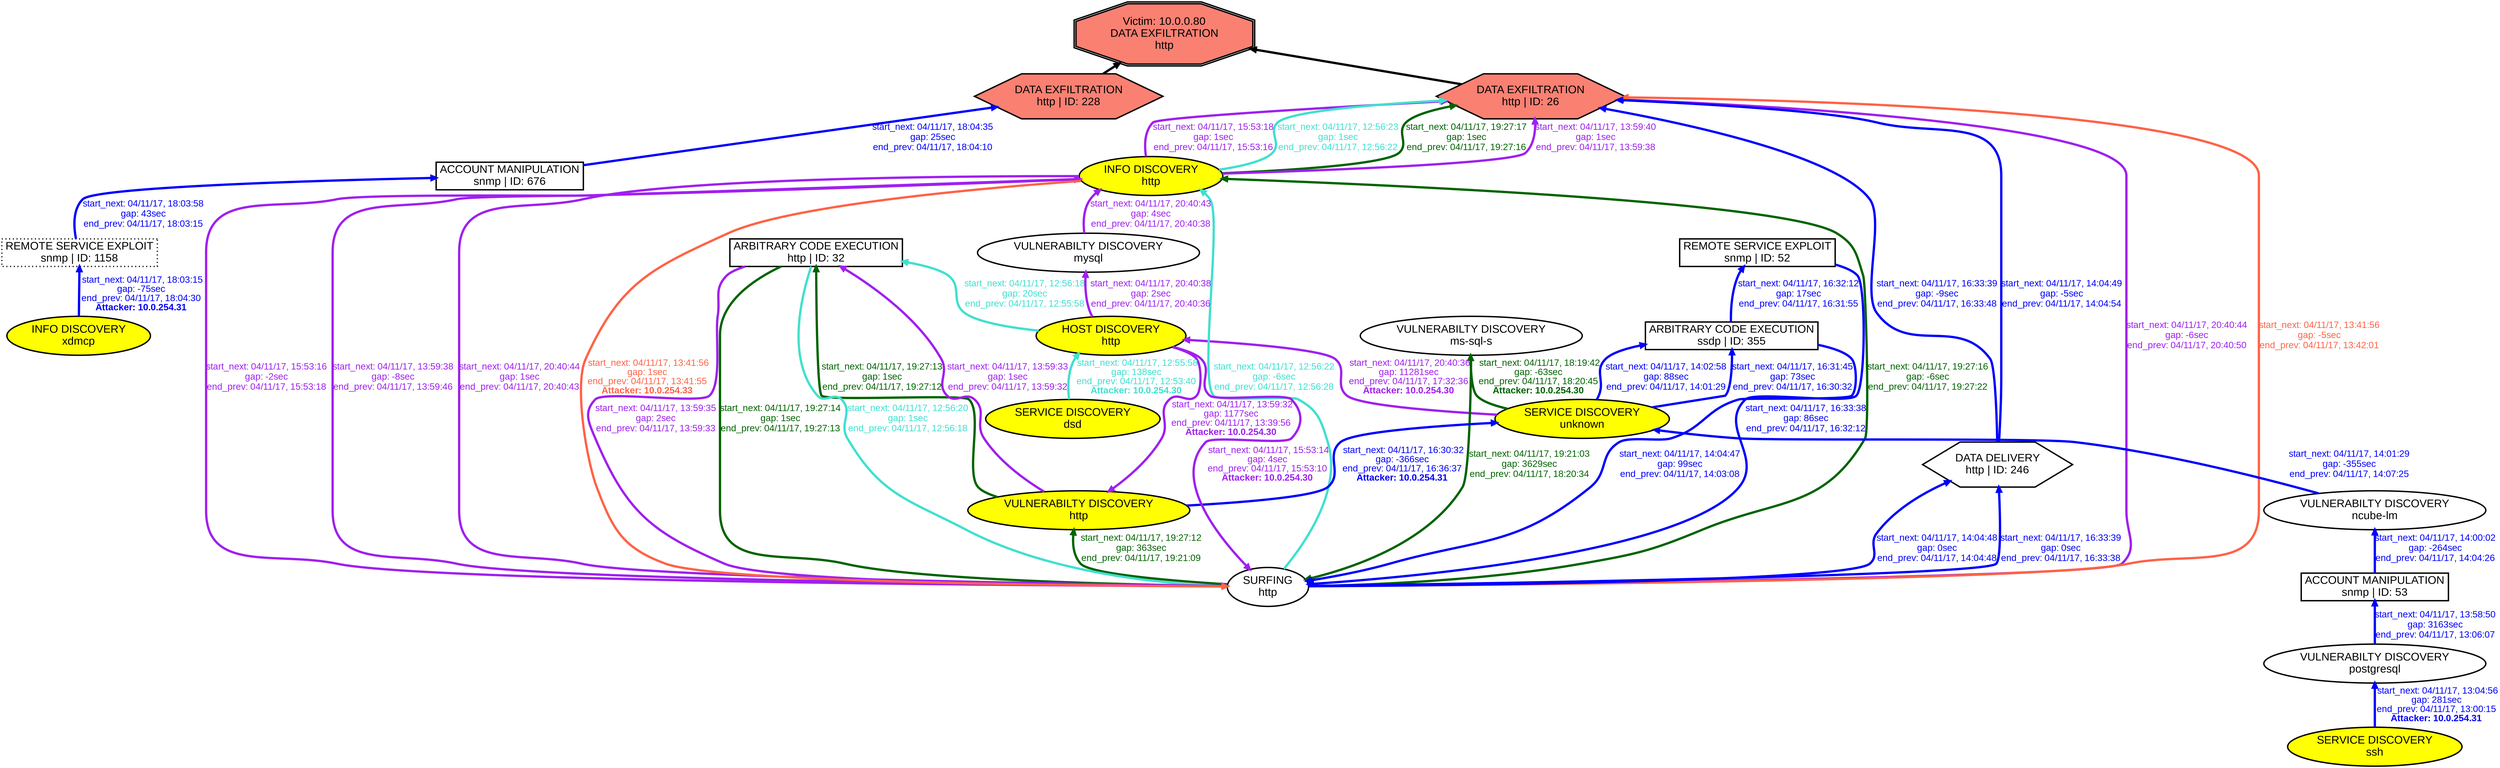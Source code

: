 digraph DATAEXFILTRATIONhttp {
rankdir="BT"; 
 graph [ nodesep="0.1", ranksep="0.02"] 
 node [ fontname=Arial, fontsize=24,penwidth=3]; 
 edge [ fontname=Arial, fontsize=20,penwidth=5 ];
"Victim: 10.0.0.80
DATA EXFILTRATION
http" [shape=doubleoctagon, style=filled, fillcolor=salmon];
{ rank = max; "Victim: 10.0.0.80
DATA EXFILTRATION
http"}
"DATA EXFILTRATION
http | ID: 228" -> "Victim: 10.0.0.80
DATA EXFILTRATION
http"
"DATA EXFILTRATION
http | ID: 228" [style=filled, fillcolor= salmon]
"DATA EXFILTRATION
http | ID: 26" -> "Victim: 10.0.0.80
DATA EXFILTRATION
http"
"DATA EXFILTRATION
http | ID: 26" [style=filled, fillcolor= salmon]
{ rank=same; "DATA EXFILTRATION
http | ID: 228" "DATA EXFILTRATION
http | ID: 26"}
"SERVICE DISCOVERY
unknown" [style=filled, fillcolor= yellow]
"SERVICE DISCOVERY
unknown" -> "VULNERABILTY DISCOVERY
ms-sql-s" [ color=darkgreen] [label=<<font color="darkgreen"> start_next: 04/11/17, 18:19:42<br/>gap: -63sec<br/>end_prev: 04/11/17, 18:20:45</font><br/><font color="darkgreen"><b>Attacker: 10.0.254.30</b></font>>]
"VULNERABILTY DISCOVERY
ms-sql-s" -> "SURFING
http" [ label="start_next: 04/11/17, 19:21:03
gap: 3629sec
end_prev: 04/11/17, 18:20:34"][ fontcolor="darkgreen" color=darkgreen]
"SURFING
http" -> "VULNERABILTY DISCOVERY
http" [ label="start_next: 04/11/17, 19:27:12
gap: 363sec
end_prev: 04/11/17, 19:21:09"][ fontcolor="darkgreen" color=darkgreen]
"VULNERABILTY DISCOVERY
http" -> "ARBITRARY CODE EXECUTION
http | ID: 32" [ label="start_next: 04/11/17, 19:27:13
gap: 1sec
end_prev: 04/11/17, 19:27:12"][ fontcolor="darkgreen" color=darkgreen]
"ARBITRARY CODE EXECUTION
http | ID: 32" -> "SURFING
http" [ label="start_next: 04/11/17, 19:27:14
gap: 1sec
end_prev: 04/11/17, 19:27:13"][ fontcolor="darkgreen" color=darkgreen]
"SURFING
http" -> "INFO DISCOVERY
http" [ label="start_next: 04/11/17, 19:27:16
gap: -6sec
end_prev: 04/11/17, 19:27:22"][ fontcolor="darkgreen" color=darkgreen]
"INFO DISCOVERY
http" -> "DATA EXFILTRATION
http | ID: 26" [ label="start_next: 04/11/17, 19:27:17
gap: 1sec
end_prev: 04/11/17, 19:27:16"][ fontcolor="darkgreen" color=darkgreen]
"SERVICE DISCOVERY
ssh" [style=filled, fillcolor= yellow]
"SERVICE DISCOVERY
ssh" -> "VULNERABILTY DISCOVERY
postgresql" [ color=blue] [label=<<font color="blue"> start_next: 04/11/17, 13:04:56<br/>gap: 281sec<br/>end_prev: 04/11/17, 13:00:15</font><br/><font color="blue"><b>Attacker: 10.0.254.31</b></font>>]
"VULNERABILTY DISCOVERY
postgresql" -> "ACCOUNT MANIPULATION
snmp | ID: 53" [ label="start_next: 04/11/17, 13:58:50
gap: 3163sec
end_prev: 04/11/17, 13:06:07"][ fontcolor="blue" color=blue]
"ACCOUNT MANIPULATION
snmp | ID: 53" -> "VULNERABILTY DISCOVERY
ncube-lm" [ label="start_next: 04/11/17, 14:00:02
gap: -264sec
end_prev: 04/11/17, 14:04:26"][ fontcolor="blue" color=blue]
"VULNERABILTY DISCOVERY
ncube-lm" -> "SERVICE DISCOVERY
unknown" [ label="start_next: 04/11/17, 14:01:29
gap: -355sec
end_prev: 04/11/17, 14:07:25"][ fontcolor="blue" color=blue]
"SERVICE DISCOVERY
unknown" -> "ARBITRARY CODE EXECUTION
ssdp | ID: 355" [ label="start_next: 04/11/17, 14:02:58
gap: 88sec
end_prev: 04/11/17, 14:01:29"][ fontcolor="blue" color=blue]
"ARBITRARY CODE EXECUTION
ssdp | ID: 355" -> "SURFING
http" [ label="start_next: 04/11/17, 14:04:47
gap: 99sec
end_prev: 04/11/17, 14:03:08"][ fontcolor="blue" color=blue]
"SURFING
http" -> "DATA DELIVERY
http | ID: 246" [ label="start_next: 04/11/17, 14:04:48
gap: 0sec
end_prev: 04/11/17, 14:04:48"][ fontcolor="blue" color=blue]
"DATA DELIVERY
http | ID: 246" -> "DATA EXFILTRATION
http | ID: 26" [ label="start_next: 04/11/17, 14:04:49
gap: -5sec
end_prev: 04/11/17, 14:04:54"][ fontcolor="blue" color=blue]
"VULNERABILTY DISCOVERY
http" [style=filled, fillcolor= yellow]
"VULNERABILTY DISCOVERY
http" -> "SERVICE DISCOVERY
unknown" [ color=blue] [label=<<font color="blue"> start_next: 04/11/17, 16:30:32<br/>gap: -366sec<br/>end_prev: 04/11/17, 16:36:37</font><br/><font color="blue"><b>Attacker: 10.0.254.31</b></font>>]
"SERVICE DISCOVERY
unknown" -> "ARBITRARY CODE EXECUTION
ssdp | ID: 355" [ label="start_next: 04/11/17, 16:31:45
gap: 73sec
end_prev: 04/11/17, 16:30:32"][ fontcolor="blue" color=blue]
"ARBITRARY CODE EXECUTION
ssdp | ID: 355" -> "REMOTE SERVICE EXPLOIT
snmp | ID: 52" [ label="start_next: 04/11/17, 16:32:12
gap: 17sec
end_prev: 04/11/17, 16:31:55"][ fontcolor="blue" color=blue]
"REMOTE SERVICE EXPLOIT
snmp | ID: 52" -> "SURFING
http" [ label="start_next: 04/11/17, 16:33:38
gap: 86sec
end_prev: 04/11/17, 16:32:12"][ fontcolor="blue" color=blue]
"SURFING
http" -> "DATA DELIVERY
http | ID: 246" [ label="start_next: 04/11/17, 16:33:39
gap: 0sec
end_prev: 04/11/17, 16:33:38"][ fontcolor="blue" color=blue]
"DATA DELIVERY
http | ID: 246" -> "DATA EXFILTRATION
http | ID: 26" [ label="start_next: 04/11/17, 16:33:39
gap: -9sec
end_prev: 04/11/17, 16:33:48"][ fontcolor="blue" color=blue]
"INFO DISCOVERY
xdmcp" [style=filled, fillcolor= yellow]
"INFO DISCOVERY
xdmcp" -> "REMOTE SERVICE EXPLOIT
snmp | ID: 1158" [ color=blue] [label=<<font color="blue"> start_next: 04/11/17, 18:03:15<br/>gap: -75sec<br/>end_prev: 04/11/17, 18:04:30</font><br/><font color="blue"><b>Attacker: 10.0.254.31</b></font>>]
"REMOTE SERVICE EXPLOIT
snmp | ID: 1158" -> "ACCOUNT MANIPULATION
snmp | ID: 676" [ label="start_next: 04/11/17, 18:03:58
gap: 43sec
end_prev: 04/11/17, 18:03:15"][ fontcolor="blue" color=blue]
"ACCOUNT MANIPULATION
snmp | ID: 676" -> "DATA EXFILTRATION
http | ID: 228" [ label="start_next: 04/11/17, 18:04:35
gap: 25sec
end_prev: 04/11/17, 18:04:10"][ fontcolor="blue" color=blue]
"HOST DISCOVERY
http" [style=filled, fillcolor= yellow]
"HOST DISCOVERY
http" -> "VULNERABILTY DISCOVERY
http" [ color=purple] [label=<<font color="purple"> start_next: 04/11/17, 13:59:32<br/>gap: 1177sec<br/>end_prev: 04/11/17, 13:39:56</font><br/><font color="purple"><b>Attacker: 10.0.254.30</b></font>>]
"VULNERABILTY DISCOVERY
http" -> "ARBITRARY CODE EXECUTION
http | ID: 32" [ label="start_next: 04/11/17, 13:59:33
gap: 1sec
end_prev: 04/11/17, 13:59:32"][ fontcolor="purple" color=purple]
"ARBITRARY CODE EXECUTION
http | ID: 32" -> "SURFING
http" [ label="start_next: 04/11/17, 13:59:35
gap: 2sec
end_prev: 04/11/17, 13:59:33"][ fontcolor="purple" color=purple]
"SURFING
http" -> "INFO DISCOVERY
http" [ label="start_next: 04/11/17, 13:59:38
gap: -8sec
end_prev: 04/11/17, 13:59:46"][ fontcolor="purple" color=purple]
"INFO DISCOVERY
http" -> "DATA EXFILTRATION
http | ID: 26" [ label="start_next: 04/11/17, 13:59:40
gap: 1sec
end_prev: 04/11/17, 13:59:38"][ fontcolor="purple" color=purple]
"HOST DISCOVERY
http" [style=filled, fillcolor= yellow]
"HOST DISCOVERY
http" -> "SURFING
http" [ color=purple] [label=<<font color="purple"> start_next: 04/11/17, 15:53:14<br/>gap: 4sec<br/>end_prev: 04/11/17, 15:53:10</font><br/><font color="purple"><b>Attacker: 10.0.254.30</b></font>>]
"SURFING
http" -> "INFO DISCOVERY
http" [ label="start_next: 04/11/17, 15:53:16
gap: -2sec
end_prev: 04/11/17, 15:53:18"][ fontcolor="purple" color=purple]
"INFO DISCOVERY
http" -> "DATA EXFILTRATION
http | ID: 26" [ label="start_next: 04/11/17, 15:53:18
gap: 1sec
end_prev: 04/11/17, 15:53:16"][ fontcolor="purple" color=purple]
"SERVICE DISCOVERY
unknown" [style=filled, fillcolor= yellow]
"SERVICE DISCOVERY
unknown" -> "HOST DISCOVERY
http" [ color=purple] [label=<<font color="purple"> start_next: 04/11/17, 20:40:36<br/>gap: 11281sec<br/>end_prev: 04/11/17, 17:32:36</font><br/><font color="purple"><b>Attacker: 10.0.254.30</b></font>>]
"HOST DISCOVERY
http" -> "VULNERABILTY DISCOVERY
mysql" [ label="start_next: 04/11/17, 20:40:38
gap: 2sec
end_prev: 04/11/17, 20:40:36"][ fontcolor="purple" color=purple]
"VULNERABILTY DISCOVERY
mysql" -> "INFO DISCOVERY
http" [ label="start_next: 04/11/17, 20:40:43
gap: 4sec
end_prev: 04/11/17, 20:40:38"][ fontcolor="purple" color=purple]
"INFO DISCOVERY
http" -> "SURFING
http" [ label="start_next: 04/11/17, 20:40:44
gap: 1sec
end_prev: 04/11/17, 20:40:43"][ fontcolor="purple" color=purple]
"SURFING
http" -> "DATA EXFILTRATION
http | ID: 26" [ label="start_next: 04/11/17, 20:40:44
gap: -6sec
end_prev: 04/11/17, 20:40:50"][ fontcolor="purple" color=purple]
"INFO DISCOVERY
http" [style=filled, fillcolor= yellow]
"INFO DISCOVERY
http" -> "SURFING
http" [ color=tomato] [label=<<font color="tomato"> start_next: 04/11/17, 13:41:56<br/>gap: 1sec<br/>end_prev: 04/11/17, 13:41:55</font><br/><font color="tomato"><b>Attacker: 10.0.254.33</b></font>>]
"SURFING
http" -> "DATA EXFILTRATION
http | ID: 26" [ label="start_next: 04/11/17, 13:41:56
gap: -5sec
end_prev: 04/11/17, 13:42:01"][ fontcolor="tomato" color=tomato]
"SERVICE DISCOVERY
dsd" [style=filled, fillcolor= yellow]
"SERVICE DISCOVERY
dsd" -> "HOST DISCOVERY
http" [ color=turquoise] [label=<<font color="turquoise"> start_next: 04/11/17, 12:55:58<br/>gap: 138sec<br/>end_prev: 04/11/17, 12:53:40</font><br/><font color="turquoise"><b>Attacker: 10.0.254.30</b></font>>]
"HOST DISCOVERY
http" -> "ARBITRARY CODE EXECUTION
http | ID: 32" [ label="start_next: 04/11/17, 12:56:18
gap: 20sec
end_prev: 04/11/17, 12:55:58"][ fontcolor="turquoise" color=turquoise]
"ARBITRARY CODE EXECUTION
http | ID: 32" -> "SURFING
http" [ label="start_next: 04/11/17, 12:56:20
gap: 1sec
end_prev: 04/11/17, 12:56:18"][ fontcolor="turquoise" color=turquoise]
"SURFING
http" -> "INFO DISCOVERY
http" [ label="start_next: 04/11/17, 12:56:22
gap: -6sec
end_prev: 04/11/17, 12:56:28"][ fontcolor="turquoise" color=turquoise]
"INFO DISCOVERY
http" -> "DATA EXFILTRATION
http | ID: 26" [ label="start_next: 04/11/17, 12:56:23
gap: 1sec
end_prev: 04/11/17, 12:56:22"][ fontcolor="turquoise" color=turquoise]
"SERVICE DISCOVERY
unknown" [shape=oval]
"SERVICE DISCOVERY
unknown" [tooltip="ET SCAN Potential VNC Scan 5800-5820
ET SCAN Potential SSH Scan
ET SCAN Potential VNC Scan 5900-5920"]
"VULNERABILTY DISCOVERY
ms-sql-s" [shape=oval]
"VULNERABILTY DISCOVERY
ms-sql-s" [tooltip="ET POLICY Suspicious inbound to mySQL port 3306
ET POLICY Suspicious inbound to mSQL port 4333
ET POLICY Suspicious inbound to MSSQL port 1433
ET POLICY Suspicious inbound to Oracle SQL port 1521
ET POLICY Suspicious inbound to PostgreSQL port 5432"]
"SURFING
http" [shape=oval]
"SURFING
http" [tooltip="ET WEB_SERVER WEB-PHP phpinfo access"]
"VULNERABILTY DISCOVERY
http" [shape=oval]
"VULNERABILTY DISCOVERY
http" [tooltip="ET POLICY Suspicious inbound to mSQL port 4333
ET POLICY Suspicious inbound to MSSQL port 1433
ET POLICY Suspicious inbound to Oracle SQL port 1521
ET SCAN Nessus User Agent
ET POLICY Suspicious inbound to PostgreSQL port 5432
ET SCAN Nikto Web App Scan in Progress"]
"ARBITRARY CODE EXECUTION
http | ID: 32" [shape=box]
"ARBITRARY CODE EXECUTION
http | ID: 32" [tooltip="ET CURRENT_EVENTS QNAP Shellshock CVE-2014-6271"]
"INFO DISCOVERY
http" [shape=oval]
"INFO DISCOVERY
http" [tooltip="GPL WEB_SERVER globals.pl access"]
"DATA EXFILTRATION
http | ID: 26" [shape=hexagon]
"DATA EXFILTRATION
http | ID: 26" [tooltip="ET WEB_SPECIFIC_APPS PHP-CGI query string parameter vulnerability
ET WEB_SERVER Tilde in URI - potential .php~ source disclosure vulnerability"]
"SERVICE DISCOVERY
ssh" [shape=oval]
"SERVICE DISCOVERY
ssh" [tooltip="ET SCAN Potential VNC Scan 5800-5820
ET SCAN Potential SSH Scan
ET SCAN Potential VNC Scan 5900-5920"]
"VULNERABILTY DISCOVERY
postgresql" [shape=oval]
"VULNERABILTY DISCOVERY
postgresql" [tooltip="ET POLICY Suspicious inbound to Oracle SQL port 1521
ET POLICY Suspicious inbound to PostgreSQL port 5432"]
"ACCOUNT MANIPULATION
snmp | ID: 53" [shape=box]
"ACCOUNT MANIPULATION
snmp | ID: 53" [tooltip="GPL SNMP private access udp
GPL SNMP public access udp"]
"VULNERABILTY DISCOVERY
ncube-lm" [shape=oval]
"VULNERABILTY DISCOVERY
ncube-lm" [tooltip="ET POLICY Suspicious inbound to mySQL port 3306
ET POLICY Suspicious inbound to mSQL port 4333
ET POLICY Suspicious inbound to MSSQL port 1433
ET POLICY Suspicious inbound to Oracle SQL port 1521
ET SCAN Nessus User Agent"]
"ARBITRARY CODE EXECUTION
ssdp | ID: 355" [shape=box]
"ARBITRARY CODE EXECUTION
ssdp | ID: 355" [tooltip="GPL MISC UPnP malformed advertisement"]
"DATA DELIVERY
http | ID: 246" [shape=hexagon]
"DATA DELIVERY
http | ID: 246" [tooltip="ET WEB_SERVER PHP tags in HTTP POST
ET WEB_SERVER PHP Possible php Remote File Inclusion Attempt
ET WEB_SERVER PHP Possible https Local File Inclusion Attempt
GPL WEB_SERVER perl post attempt"]
"REMOTE SERVICE EXPLOIT
snmp | ID: 52" [shape=box]
"REMOTE SERVICE EXPLOIT
snmp | ID: 52" [tooltip="ET SNMP Samsung Printer SNMP Hardcode RW Community String"]
"INFO DISCOVERY
xdmcp" [shape=oval]
"INFO DISCOVERY
xdmcp" [tooltip="GPL WEB_SERVER mod_gzip_status access
GPL RPC xdmcp info query"]
"REMOTE SERVICE EXPLOIT
snmp | ID: 1158" [style="dotted", shape=box]
"REMOTE SERVICE EXPLOIT
snmp | ID: 1158" [tooltip="ET SNMP Samsung Printer SNMP Hardcode RW Community String"]
"ACCOUNT MANIPULATION
snmp | ID: 676" [shape=box]
"ACCOUNT MANIPULATION
snmp | ID: 676" [tooltip="GPL SNMP private access udp
GPL SNMP public access udp"]
"DATA EXFILTRATION
http | ID: 228" [shape=hexagon]
"DATA EXFILTRATION
http | ID: 228" [tooltip="ET WEB_SPECIFIC_APPS PHP-CGI query string parameter vulnerability
ET WEB_SERVER Tilde in URI - potential .php~ source disclosure vulnerability"]
"HOST DISCOVERY
http" [shape=oval]
"HOST DISCOVERY
http" [tooltip="ET SCAN Possible Nmap User-Agent Observed
ET SCAN Nmap Scripting Engine User-Agent Detected (Nmap Scripting Engine)"]
"VULNERABILTY DISCOVERY
mysql" [shape=oval]
"VULNERABILTY DISCOVERY
mysql" [tooltip="ET POLICY Suspicious inbound to MSSQL port 1433
ET POLICY Suspicious inbound to mySQL port 3306
ET POLICY Suspicious inbound to PostgreSQL port 5432"]
"SERVICE DISCOVERY
dsd" [shape=oval]
"SERVICE DISCOVERY
dsd" [tooltip="ET SCAN Potential VNC Scan 5900-5920"]
}
